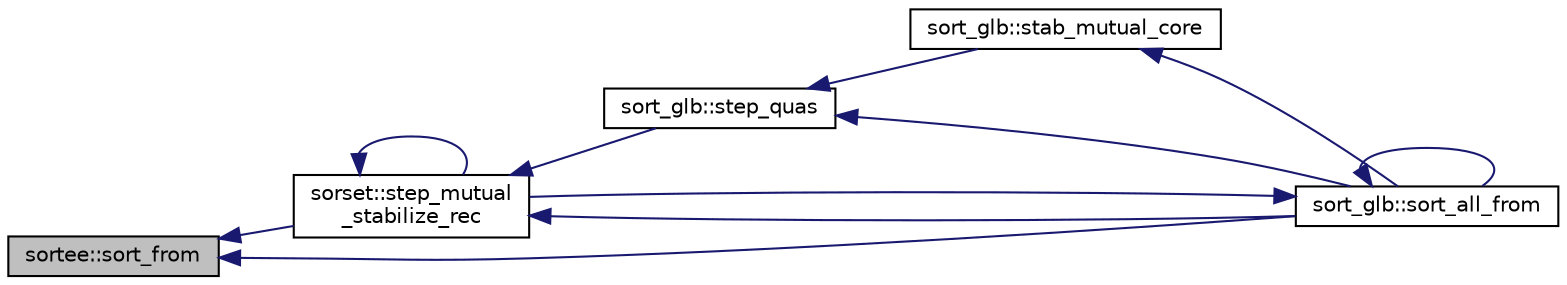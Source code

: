 digraph "sortee::sort_from"
{
 // INTERACTIVE_SVG=YES
  edge [fontname="Helvetica",fontsize="10",labelfontname="Helvetica",labelfontsize="10"];
  node [fontname="Helvetica",fontsize="10",shape=record];
  rankdir="LR";
  Node1 [label="sortee::sort_from",height=0.2,width=0.4,color="black", fillcolor="grey75", style="filled", fontcolor="black"];
  Node1 -> Node2 [dir="back",color="midnightblue",fontsize="10",style="solid"];
  Node2 [label="sorset::step_mutual\l_stabilize_rec",height=0.2,width=0.4,color="black", fillcolor="white", style="filled",URL="$d3/d62/classsorset.html#a9a85b9412bc1fc5bea86d416e52b55c7",tooltip="It does sortee::sort_from operations on this sorset &#39;s sortee s. "];
  Node2 -> Node3 [dir="back",color="midnightblue",fontsize="10",style="solid"];
  Node3 [label="sort_glb::step_quas",height=0.2,width=0.4,color="black", fillcolor="white", style="filled",URL="$d7/dec/classsort__glb.html#aa41c7303e4bae7eb7c466f119c3ace1f",tooltip="It does sort_from operations on this sort_glb quanton sortee s. "];
  Node3 -> Node4 [dir="back",color="midnightblue",fontsize="10",style="solid"];
  Node4 [label="sort_glb::stab_mutual_core",height=0.2,width=0.4,color="black", fillcolor="white", style="filled",URL="$d7/dec/classsort__glb.html#a314081679beafcbbeac7f2e504558f18",tooltip="It stabilizes neuron sortee s and quanton sortee s until no further refinement is possible..."];
  Node4 -> Node5 [dir="back",color="midnightblue",fontsize="10",style="solid"];
  Node5 [label="sort_glb::sort_all_from",height=0.2,width=0.4,color="black", fillcolor="white", style="filled",URL="$d7/dec/classsort__glb.html#ac755a6417f43e7860ca96317a8e8f4e8",tooltip="It calls sortee::sort_from operations for all sortee s in tees. "];
  Node5 -> Node2 [dir="back",color="midnightblue",fontsize="10",style="solid"];
  Node5 -> Node5 [dir="back",color="midnightblue",fontsize="10",style="solid"];
  Node3 -> Node5 [dir="back",color="midnightblue",fontsize="10",style="solid"];
  Node2 -> Node2 [dir="back",color="midnightblue",fontsize="10",style="solid"];
  Node2 -> Node5 [dir="back",color="midnightblue",fontsize="10",style="solid"];
  Node1 -> Node5 [dir="back",color="midnightblue",fontsize="10",style="solid"];
}
